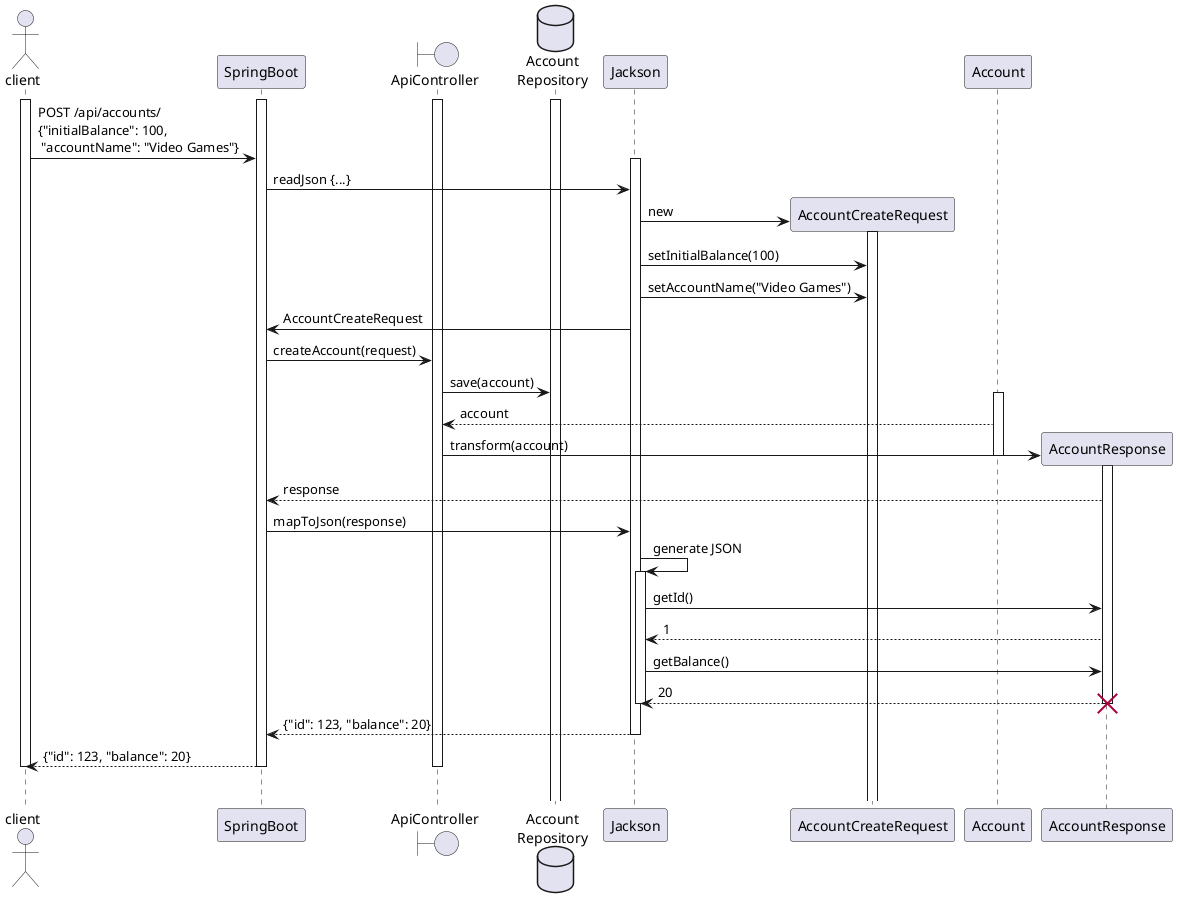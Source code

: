 @startuml
actor client
activate client
activate SpringBoot
boundary ApiController
activate ApiController
database Repository as "Account\nRepository"
activate Repository

client -> SpringBoot: POST /api/accounts/\n{"initialBalance": 100,\n "accountName": "Video Games"}

activate Jackson
SpringBoot -> Jackson: readJson {...}
create AccountCreateRequest
Jackson -> AccountCreateRequest: new
activate AccountCreateRequest
Jackson -> AccountCreateRequest: setInitialBalance(100)
Jackson -> AccountCreateRequest: setAccountName("Video Games")
SpringBoot <- Jackson: AccountCreateRequest
SpringBoot -> ApiController: createAccount(request)
ApiController -> Repository: save(account)
activate Account
Account --> ApiController: account
create AccountResponse
ApiController -> AccountResponse: transform(account)
deactivate Account

activate AccountResponse
AccountResponse --> SpringBoot: response
SpringBoot -> Jackson: mapToJson(response)
Jackson -> Jackson: generate JSON
activate Jackson
Jackson -> AccountResponse: getId()
AccountResponse --> Jackson: 1
Jackson -> AccountResponse: getBalance()
AccountResponse --> Jackson: 20
deactivate Jackson
destroy AccountResponse
Jackson --> SpringBoot: {"id": 123, "balance": 20}
deactivate Jackson

SpringBoot --> client: {"id": 123, "balance": 20}
deactivate ApiController
deactivate SpringBoot
deactivate client
|||
@enduml